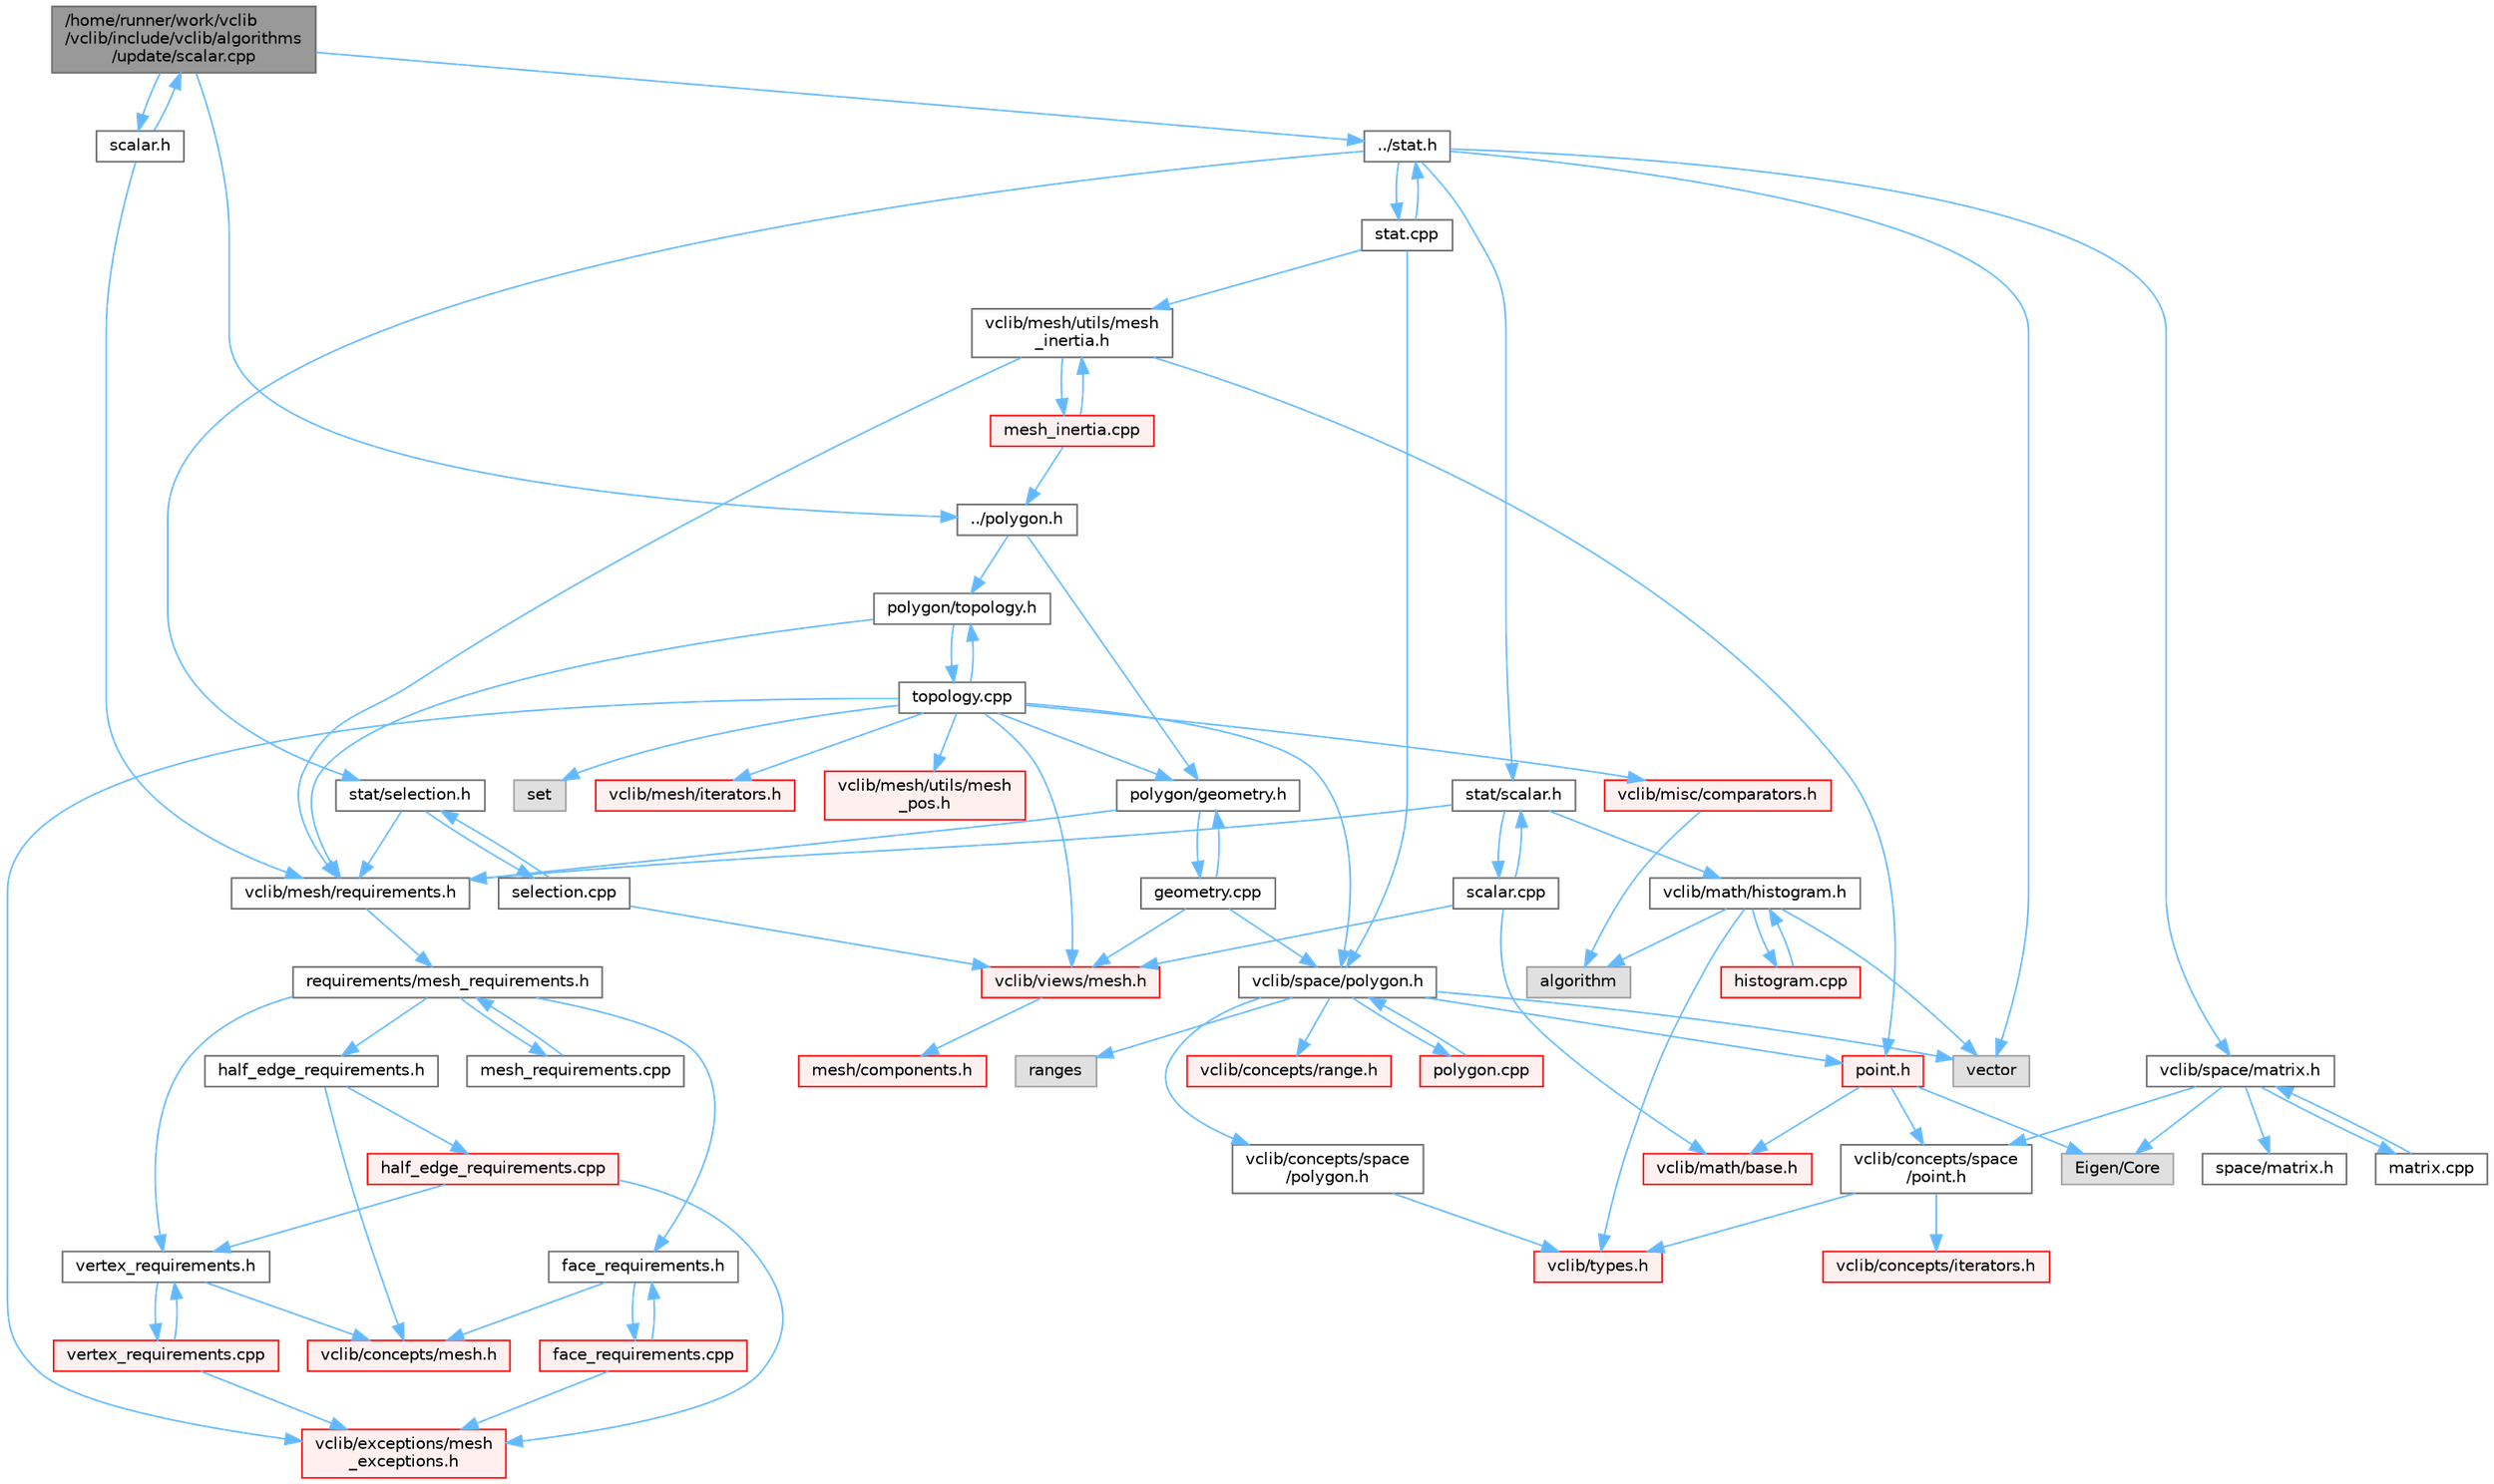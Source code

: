 digraph "/home/runner/work/vclib/vclib/include/vclib/algorithms/update/scalar.cpp"
{
 // LATEX_PDF_SIZE
  bgcolor="transparent";
  edge [fontname=Helvetica,fontsize=10,labelfontname=Helvetica,labelfontsize=10];
  node [fontname=Helvetica,fontsize=10,shape=box,height=0.2,width=0.4];
  Node1 [label="/home/runner/work/vclib\l/vclib/include/vclib/algorithms\l/update/scalar.cpp",height=0.2,width=0.4,color="gray40", fillcolor="grey60", style="filled", fontcolor="black",tooltip=" "];
  Node1 -> Node2 [color="steelblue1",style="solid"];
  Node2 [label="scalar.h",height=0.2,width=0.4,color="grey40", fillcolor="white", style="filled",URL="$algorithms_2update_2scalar_8h.html",tooltip=" "];
  Node2 -> Node3 [color="steelblue1",style="solid"];
  Node3 [label="vclib/mesh/requirements.h",height=0.2,width=0.4,color="grey40", fillcolor="white", style="filled",URL="$requirements_8h.html",tooltip=" "];
  Node3 -> Node4 [color="steelblue1",style="solid"];
  Node4 [label="requirements/mesh_requirements.h",height=0.2,width=0.4,color="grey40", fillcolor="white", style="filled",URL="$mesh__requirements_8h.html",tooltip=" "];
  Node4 -> Node5 [color="steelblue1",style="solid"];
  Node5 [label="half_edge_requirements.h",height=0.2,width=0.4,color="grey40", fillcolor="white", style="filled",URL="$half__edge__requirements_8h.html",tooltip=" "];
  Node5 -> Node6 [color="steelblue1",style="solid"];
  Node6 [label="vclib/concepts/mesh.h",height=0.2,width=0.4,color="red", fillcolor="#FFF0F0", style="filled",URL="$concepts_2mesh_8h.html",tooltip=" "];
  Node5 -> Node67 [color="steelblue1",style="solid"];
  Node67 [label="half_edge_requirements.cpp",height=0.2,width=0.4,color="red", fillcolor="#FFF0F0", style="filled",URL="$half__edge__requirements_8cpp.html",tooltip=" "];
  Node67 -> Node68 [color="steelblue1",style="solid"];
  Node68 [label="vertex_requirements.h",height=0.2,width=0.4,color="grey40", fillcolor="white", style="filled",URL="$vertex__requirements_8h.html",tooltip=" "];
  Node68 -> Node6 [color="steelblue1",style="solid"];
  Node68 -> Node69 [color="steelblue1",style="solid"];
  Node69 [label="vertex_requirements.cpp",height=0.2,width=0.4,color="red", fillcolor="#FFF0F0", style="filled",URL="$vertex__requirements_8cpp.html",tooltip=" "];
  Node69 -> Node68 [color="steelblue1",style="solid"];
  Node69 -> Node70 [color="steelblue1",style="solid"];
  Node70 [label="vclib/exceptions/mesh\l_exceptions.h",height=0.2,width=0.4,color="red", fillcolor="#FFF0F0", style="filled",URL="$mesh__exceptions_8h.html",tooltip=" "];
  Node67 -> Node70 [color="steelblue1",style="solid"];
  Node4 -> Node149 [color="steelblue1",style="solid"];
  Node149 [label="face_requirements.h",height=0.2,width=0.4,color="grey40", fillcolor="white", style="filled",URL="$face__requirements_8h.html",tooltip=" "];
  Node149 -> Node6 [color="steelblue1",style="solid"];
  Node149 -> Node150 [color="steelblue1",style="solid"];
  Node150 [label="face_requirements.cpp",height=0.2,width=0.4,color="red", fillcolor="#FFF0F0", style="filled",URL="$face__requirements_8cpp.html",tooltip=" "];
  Node150 -> Node149 [color="steelblue1",style="solid"];
  Node150 -> Node70 [color="steelblue1",style="solid"];
  Node4 -> Node68 [color="steelblue1",style="solid"];
  Node4 -> Node174 [color="steelblue1",style="solid"];
  Node174 [label="mesh_requirements.cpp",height=0.2,width=0.4,color="grey40", fillcolor="white", style="filled",URL="$mesh__requirements_8cpp.html",tooltip=" "];
  Node174 -> Node4 [color="steelblue1",style="solid"];
  Node2 -> Node1 [color="steelblue1",style="solid"];
  Node1 -> Node175 [color="steelblue1",style="solid"];
  Node175 [label="../polygon.h",height=0.2,width=0.4,color="grey40", fillcolor="white", style="filled",URL="$algorithms_2polygon_8h.html",tooltip=" "];
  Node175 -> Node176 [color="steelblue1",style="solid"];
  Node176 [label="polygon/geometry.h",height=0.2,width=0.4,color="grey40", fillcolor="white", style="filled",URL="$geometry_8h.html",tooltip=" "];
  Node176 -> Node3 [color="steelblue1",style="solid"];
  Node176 -> Node177 [color="steelblue1",style="solid"];
  Node177 [label="geometry.cpp",height=0.2,width=0.4,color="grey40", fillcolor="white", style="filled",URL="$geometry_8cpp.html",tooltip=" "];
  Node177 -> Node176 [color="steelblue1",style="solid"];
  Node177 -> Node178 [color="steelblue1",style="solid"];
  Node178 [label="vclib/space/polygon.h",height=0.2,width=0.4,color="grey40", fillcolor="white", style="filled",URL="$space_2polygon_8h.html",tooltip=" "];
  Node178 -> Node85 [color="steelblue1",style="solid"];
  Node85 [label="ranges",height=0.2,width=0.4,color="grey60", fillcolor="#E0E0E0", style="filled",tooltip=" "];
  Node178 -> Node9 [color="steelblue1",style="solid"];
  Node9 [label="vector",height=0.2,width=0.4,color="grey60", fillcolor="#E0E0E0", style="filled",tooltip=" "];
  Node178 -> Node179 [color="steelblue1",style="solid"];
  Node179 [label="vclib/concepts/space\l/polygon.h",height=0.2,width=0.4,color="grey40", fillcolor="white", style="filled",URL="$concepts_2space_2polygon_8h.html",tooltip=" "];
  Node179 -> Node11 [color="steelblue1",style="solid"];
  Node11 [label="vclib/types.h",height=0.2,width=0.4,color="red", fillcolor="#FFF0F0", style="filled",URL="$types_8h.html",tooltip=" "];
  Node178 -> Node180 [color="steelblue1",style="solid"];
  Node180 [label="vclib/concepts/range.h",height=0.2,width=0.4,color="red", fillcolor="#FFF0F0", style="filled",URL="$range_8h.html",tooltip=" "];
  Node178 -> Node28 [color="steelblue1",style="solid"];
  Node28 [label="point.h",height=0.2,width=0.4,color="red", fillcolor="#FFF0F0", style="filled",URL="$space_2point_8h.html",tooltip=" "];
  Node28 -> Node30 [color="steelblue1",style="solid"];
  Node30 [label="Eigen/Core",height=0.2,width=0.4,color="grey60", fillcolor="#E0E0E0", style="filled",tooltip=" "];
  Node28 -> Node32 [color="steelblue1",style="solid"];
  Node32 [label="vclib/concepts/space\l/point.h",height=0.2,width=0.4,color="grey40", fillcolor="white", style="filled",URL="$concepts_2space_2point_8h.html",tooltip=" "];
  Node32 -> Node33 [color="steelblue1",style="solid"];
  Node33 [label="vclib/concepts/iterators.h",height=0.2,width=0.4,color="red", fillcolor="#FFF0F0", style="filled",URL="$concepts_2iterators_8h.html",tooltip=" "];
  Node32 -> Node11 [color="steelblue1",style="solid"];
  Node28 -> Node35 [color="steelblue1",style="solid"];
  Node35 [label="vclib/math/base.h",height=0.2,width=0.4,color="red", fillcolor="#FFF0F0", style="filled",URL="$math_2base_8h.html",tooltip=" "];
  Node178 -> Node186 [color="steelblue1",style="solid"];
  Node186 [label="polygon.cpp",height=0.2,width=0.4,color="red", fillcolor="#FFF0F0", style="filled",URL="$polygon_8cpp.html",tooltip=" "];
  Node186 -> Node178 [color="steelblue1",style="solid"];
  Node177 -> Node191 [color="steelblue1",style="solid"];
  Node191 [label="vclib/views/mesh.h",height=0.2,width=0.4,color="red", fillcolor="#FFF0F0", style="filled",URL="$views_2mesh_8h.html",tooltip=" "];
  Node191 -> Node192 [color="steelblue1",style="solid"];
  Node192 [label="mesh/components.h",height=0.2,width=0.4,color="red", fillcolor="#FFF0F0", style="filled",URL="$views_2mesh_2components_8h.html",tooltip=" "];
  Node175 -> Node211 [color="steelblue1",style="solid"];
  Node211 [label="polygon/topology.h",height=0.2,width=0.4,color="grey40", fillcolor="white", style="filled",URL="$polygon_2topology_8h.html",tooltip=" "];
  Node211 -> Node3 [color="steelblue1",style="solid"];
  Node211 -> Node212 [color="steelblue1",style="solid"];
  Node212 [label="topology.cpp",height=0.2,width=0.4,color="grey40", fillcolor="white", style="filled",URL="$polygon_2topology_8cpp.html",tooltip=" "];
  Node212 -> Node211 [color="steelblue1",style="solid"];
  Node212 -> Node213 [color="steelblue1",style="solid"];
  Node213 [label="set",height=0.2,width=0.4,color="grey60", fillcolor="#E0E0E0", style="filled",tooltip=" "];
  Node212 -> Node70 [color="steelblue1",style="solid"];
  Node212 -> Node214 [color="steelblue1",style="solid"];
  Node214 [label="vclib/mesh/iterators.h",height=0.2,width=0.4,color="red", fillcolor="#FFF0F0", style="filled",URL="$mesh_2iterators_8h.html",tooltip=" "];
  Node212 -> Node218 [color="steelblue1",style="solid"];
  Node218 [label="vclib/mesh/utils/mesh\l_pos.h",height=0.2,width=0.4,color="red", fillcolor="#FFF0F0", style="filled",URL="$mesh__pos_8h.html",tooltip=" "];
  Node212 -> Node191 [color="steelblue1",style="solid"];
  Node212 -> Node220 [color="steelblue1",style="solid"];
  Node220 [label="vclib/misc/comparators.h",height=0.2,width=0.4,color="red", fillcolor="#FFF0F0", style="filled",URL="$comparators_8h.html",tooltip=" "];
  Node220 -> Node88 [color="steelblue1",style="solid"];
  Node88 [label="algorithm",height=0.2,width=0.4,color="grey60", fillcolor="#E0E0E0", style="filled",tooltip=" "];
  Node212 -> Node178 [color="steelblue1",style="solid"];
  Node212 -> Node176 [color="steelblue1",style="solid"];
  Node1 -> Node222 [color="steelblue1",style="solid"];
  Node222 [label="../stat.h",height=0.2,width=0.4,color="grey40", fillcolor="white", style="filled",URL="$stat_8h.html",tooltip=" "];
  Node222 -> Node9 [color="steelblue1",style="solid"];
  Node222 -> Node223 [color="steelblue1",style="solid"];
  Node223 [label="vclib/space/matrix.h",height=0.2,width=0.4,color="grey40", fillcolor="white", style="filled",URL="$space_2matrix_8h.html",tooltip=" "];
  Node223 -> Node30 [color="steelblue1",style="solid"];
  Node223 -> Node198 [color="steelblue1",style="solid"];
  Node198 [label="space/matrix.h",height=0.2,width=0.4,color="grey40", fillcolor="white", style="filled",URL="$concepts_2space_2matrix_8h.html",tooltip=" "];
  Node223 -> Node32 [color="steelblue1",style="solid"];
  Node223 -> Node224 [color="steelblue1",style="solid"];
  Node224 [label="matrix.cpp",height=0.2,width=0.4,color="grey40", fillcolor="white", style="filled",URL="$matrix_8cpp.html",tooltip=" "];
  Node224 -> Node223 [color="steelblue1",style="solid"];
  Node222 -> Node225 [color="steelblue1",style="solid"];
  Node225 [label="stat/scalar.h",height=0.2,width=0.4,color="grey40", fillcolor="white", style="filled",URL="$algorithms_2stat_2scalar_8h.html",tooltip=" "];
  Node225 -> Node226 [color="steelblue1",style="solid"];
  Node226 [label="vclib/math/histogram.h",height=0.2,width=0.4,color="grey40", fillcolor="white", style="filled",URL="$histogram_8h.html",tooltip=" "];
  Node226 -> Node88 [color="steelblue1",style="solid"];
  Node226 -> Node9 [color="steelblue1",style="solid"];
  Node226 -> Node11 [color="steelblue1",style="solid"];
  Node226 -> Node227 [color="steelblue1",style="solid"];
  Node227 [label="histogram.cpp",height=0.2,width=0.4,color="red", fillcolor="#FFF0F0", style="filled",URL="$histogram_8cpp.html",tooltip=" "];
  Node227 -> Node226 [color="steelblue1",style="solid"];
  Node225 -> Node3 [color="steelblue1",style="solid"];
  Node225 -> Node228 [color="steelblue1",style="solid"];
  Node228 [label="scalar.cpp",height=0.2,width=0.4,color="grey40", fillcolor="white", style="filled",URL="$algorithms_2stat_2scalar_8cpp.html",tooltip=" "];
  Node228 -> Node225 [color="steelblue1",style="solid"];
  Node228 -> Node35 [color="steelblue1",style="solid"];
  Node228 -> Node191 [color="steelblue1",style="solid"];
  Node222 -> Node229 [color="steelblue1",style="solid"];
  Node229 [label="stat/selection.h",height=0.2,width=0.4,color="grey40", fillcolor="white", style="filled",URL="$algorithms_2stat_2selection_8h.html",tooltip=" "];
  Node229 -> Node3 [color="steelblue1",style="solid"];
  Node229 -> Node230 [color="steelblue1",style="solid"];
  Node230 [label="selection.cpp",height=0.2,width=0.4,color="grey40", fillcolor="white", style="filled",URL="$stat_2selection_8cpp.html",tooltip=" "];
  Node230 -> Node229 [color="steelblue1",style="solid"];
  Node230 -> Node191 [color="steelblue1",style="solid"];
  Node222 -> Node231 [color="steelblue1",style="solid"];
  Node231 [label="stat.cpp",height=0.2,width=0.4,color="grey40", fillcolor="white", style="filled",URL="$stat_8cpp.html",tooltip=" "];
  Node231 -> Node222 [color="steelblue1",style="solid"];
  Node231 -> Node232 [color="steelblue1",style="solid"];
  Node232 [label="vclib/mesh/utils/mesh\l_inertia.h",height=0.2,width=0.4,color="grey40", fillcolor="white", style="filled",URL="$mesh__inertia_8h.html",tooltip=" "];
  Node232 -> Node3 [color="steelblue1",style="solid"];
  Node232 -> Node28 [color="steelblue1",style="solid"];
  Node232 -> Node233 [color="steelblue1",style="solid"];
  Node233 [label="mesh_inertia.cpp",height=0.2,width=0.4,color="red", fillcolor="#FFF0F0", style="filled",URL="$mesh__inertia_8cpp.html",tooltip=" "];
  Node233 -> Node232 [color="steelblue1",style="solid"];
  Node233 -> Node175 [color="steelblue1",style="solid"];
  Node231 -> Node178 [color="steelblue1",style="solid"];
}
